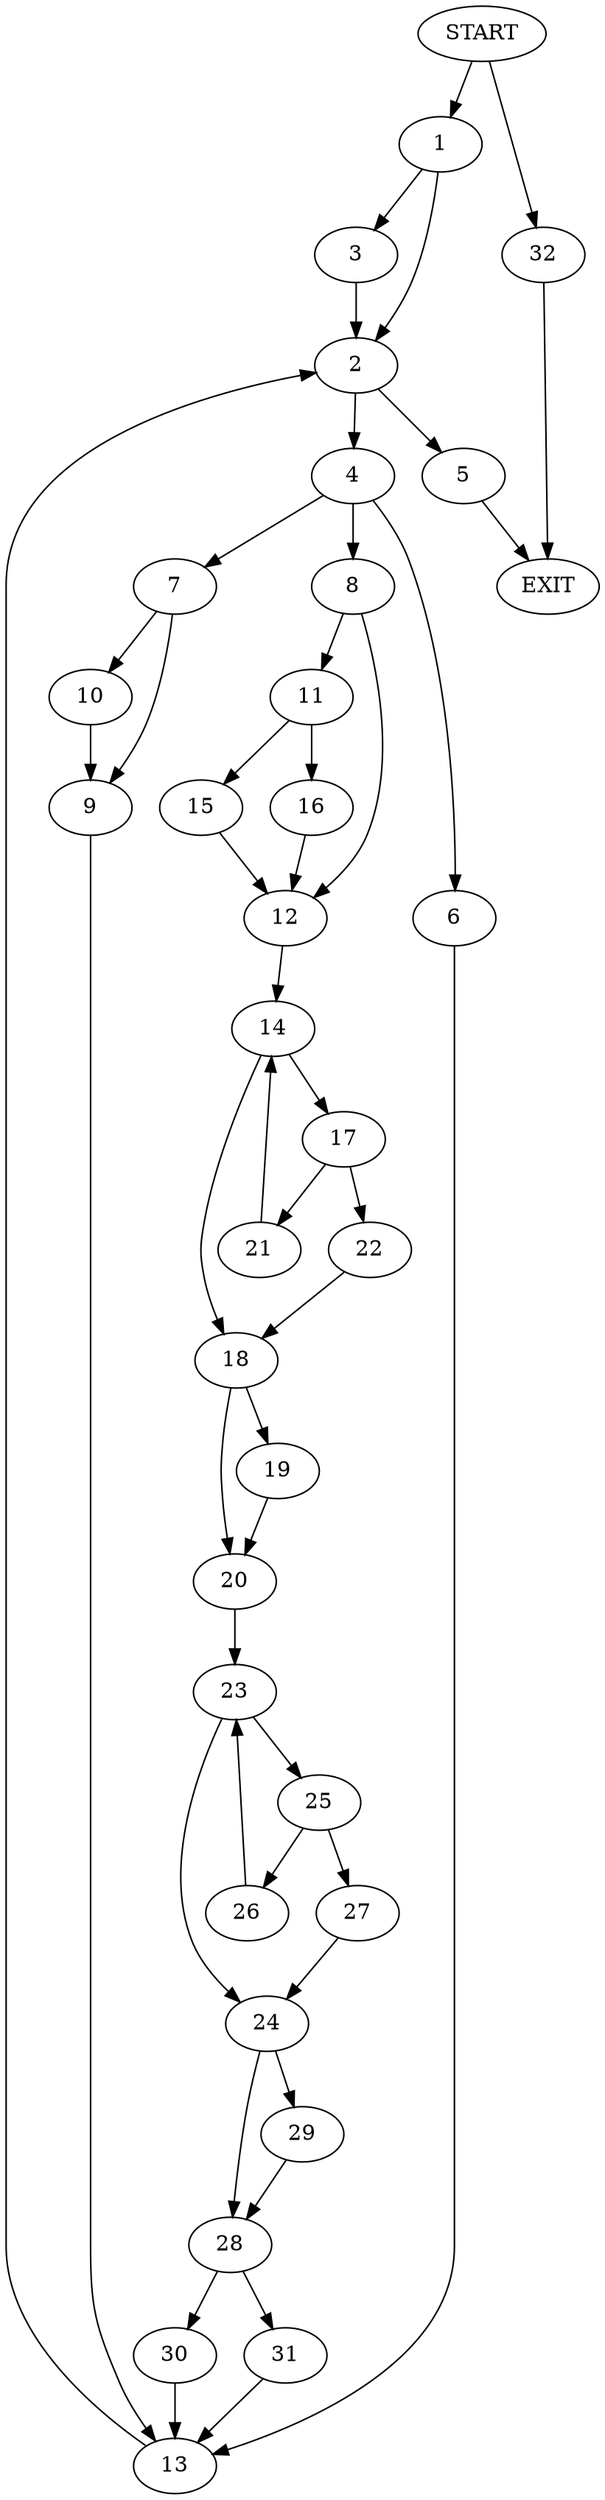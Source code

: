 digraph {
0 [label="START"]
33 [label="EXIT"]
0 -> 1
1 -> 2
1 -> 3
3 -> 2
2 -> 4
2 -> 5
5 -> 33
4 -> 6
4 -> 7
4 -> 8
7 -> 9
7 -> 10
8 -> 11
8 -> 12
6 -> 13
9 -> 13
10 -> 9
13 -> 2
12 -> 14
11 -> 15
11 -> 16
16 -> 12
15 -> 12
14 -> 17
14 -> 18
18 -> 19
18 -> 20
17 -> 21
17 -> 22
21 -> 14
22 -> 18
19 -> 20
20 -> 23
23 -> 24
23 -> 25
25 -> 26
25 -> 27
24 -> 28
24 -> 29
27 -> 24
26 -> 23
28 -> 30
28 -> 31
29 -> 28
30 -> 13
31 -> 13
0 -> 32
32 -> 33
}
